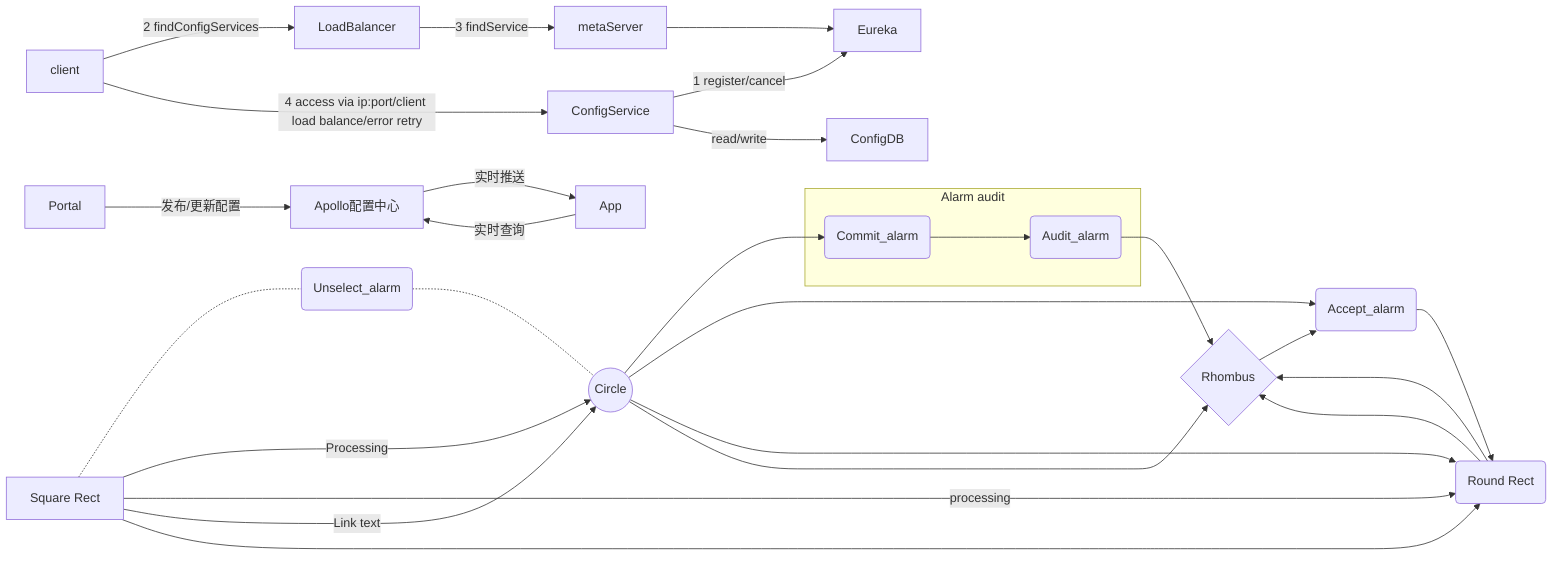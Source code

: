 graph LR
    H(Unselect_alarm) -.- B
    A -.- H
    A((Alarms)) -- Processing --> B[Select_alarm]
    B --> F(Commit_alarm)
    subgraph Alarm audit
    F --> G(Audit_alarm)
    end

    G -->D
    B --> E(Accept_alarm)
    A --processing--> C(Reset_alarm)
    B --> C
    E --> C
    C --> D(Alarm_logs)

    A[Square Rect] -- Link text --> B((Circle))
    A --> C(Round Rect)
    B --> D{Rhombus}
    C --> D
    D --> E

    client-->|2 findConfigServices|LoadBalancer;
    LoadBalancer-->|3 findService|metaServer;
    metaServer-->Eureka;
    client-->|4 access via ip:port/client load balance/error retry|ConfigService;
    ConfigService-->|1 register/cancel|Eureka;
    ConfigService-->|read/write|ConfigDB;


    Portal-->|发布/更新配置|Apollo配置中心;
    Apollo配置中心-->|实时推送|App;
    App-->|实时查询|Apollo配置中心;